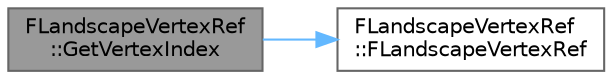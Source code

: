 digraph "FLandscapeVertexRef::GetVertexIndex"
{
 // INTERACTIVE_SVG=YES
 // LATEX_PDF_SIZE
  bgcolor="transparent";
  edge [fontname=Helvetica,fontsize=10,labelfontname=Helvetica,labelfontsize=10];
  node [fontname=Helvetica,fontsize=10,shape=box,height=0.2,width=0.4];
  rankdir="LR";
  Node1 [id="Node000001",label="FLandscapeVertexRef\l::GetVertexIndex",height=0.2,width=0.4,color="gray40", fillcolor="grey60", style="filled", fontcolor="black",tooltip="Helper to provide a standard ordering for vertex arrays."];
  Node1 -> Node2 [id="edge1_Node000001_Node000002",color="steelblue1",style="solid",tooltip=" "];
  Node2 [id="Node000002",label="FLandscapeVertexRef\l::FLandscapeVertexRef",height=0.2,width=0.4,color="grey40", fillcolor="white", style="filled",URL="$d7/d5b/structFLandscapeVertexRef.html#ad5f59f8f280105b3d65c3df37e7dfb84",tooltip=" "];
}
